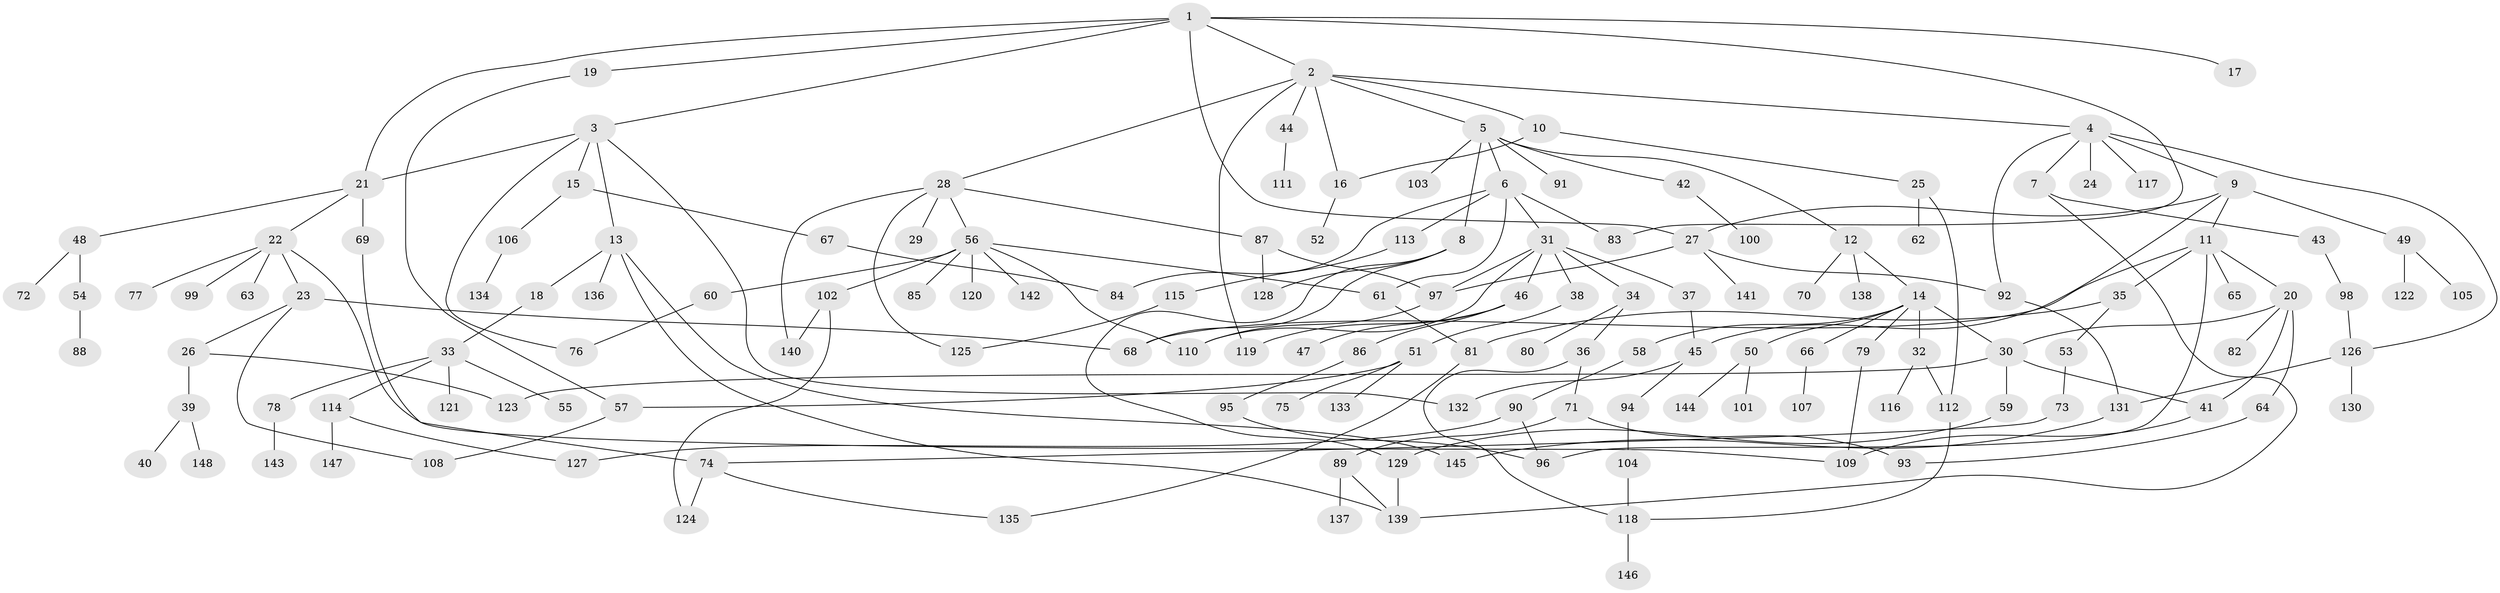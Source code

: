 // Generated by graph-tools (version 1.1) at 2025/10/02/27/25 16:10:53]
// undirected, 148 vertices, 192 edges
graph export_dot {
graph [start="1"]
  node [color=gray90,style=filled];
  1;
  2;
  3;
  4;
  5;
  6;
  7;
  8;
  9;
  10;
  11;
  12;
  13;
  14;
  15;
  16;
  17;
  18;
  19;
  20;
  21;
  22;
  23;
  24;
  25;
  26;
  27;
  28;
  29;
  30;
  31;
  32;
  33;
  34;
  35;
  36;
  37;
  38;
  39;
  40;
  41;
  42;
  43;
  44;
  45;
  46;
  47;
  48;
  49;
  50;
  51;
  52;
  53;
  54;
  55;
  56;
  57;
  58;
  59;
  60;
  61;
  62;
  63;
  64;
  65;
  66;
  67;
  68;
  69;
  70;
  71;
  72;
  73;
  74;
  75;
  76;
  77;
  78;
  79;
  80;
  81;
  82;
  83;
  84;
  85;
  86;
  87;
  88;
  89;
  90;
  91;
  92;
  93;
  94;
  95;
  96;
  97;
  98;
  99;
  100;
  101;
  102;
  103;
  104;
  105;
  106;
  107;
  108;
  109;
  110;
  111;
  112;
  113;
  114;
  115;
  116;
  117;
  118;
  119;
  120;
  121;
  122;
  123;
  124;
  125;
  126;
  127;
  128;
  129;
  130;
  131;
  132;
  133;
  134;
  135;
  136;
  137;
  138;
  139;
  140;
  141;
  142;
  143;
  144;
  145;
  146;
  147;
  148;
  1 -- 2;
  1 -- 3;
  1 -- 17;
  1 -- 19;
  1 -- 27;
  1 -- 83;
  1 -- 21;
  2 -- 4;
  2 -- 5;
  2 -- 10;
  2 -- 28;
  2 -- 44;
  2 -- 119;
  2 -- 16;
  3 -- 13;
  3 -- 15;
  3 -- 21;
  3 -- 132;
  3 -- 76;
  4 -- 7;
  4 -- 9;
  4 -- 24;
  4 -- 117;
  4 -- 126;
  4 -- 92;
  5 -- 6;
  5 -- 8;
  5 -- 12;
  5 -- 42;
  5 -- 91;
  5 -- 103;
  6 -- 31;
  6 -- 84;
  6 -- 113;
  6 -- 61;
  6 -- 83;
  7 -- 43;
  7 -- 139;
  8 -- 129;
  8 -- 128;
  8 -- 68;
  9 -- 11;
  9 -- 49;
  9 -- 27;
  9 -- 45;
  10 -- 16;
  10 -- 25;
  11 -- 20;
  11 -- 35;
  11 -- 65;
  11 -- 68;
  11 -- 96;
  12 -- 14;
  12 -- 70;
  12 -- 138;
  13 -- 18;
  13 -- 136;
  13 -- 139;
  13 -- 145;
  14 -- 32;
  14 -- 50;
  14 -- 58;
  14 -- 66;
  14 -- 79;
  14 -- 30;
  15 -- 67;
  15 -- 106;
  16 -- 52;
  18 -- 33;
  19 -- 57;
  20 -- 30;
  20 -- 41;
  20 -- 64;
  20 -- 82;
  21 -- 22;
  21 -- 48;
  21 -- 69;
  22 -- 23;
  22 -- 63;
  22 -- 77;
  22 -- 99;
  22 -- 109;
  23 -- 26;
  23 -- 108;
  23 -- 68;
  25 -- 62;
  25 -- 112;
  26 -- 39;
  26 -- 123;
  27 -- 92;
  27 -- 141;
  27 -- 97;
  28 -- 29;
  28 -- 56;
  28 -- 87;
  28 -- 140;
  28 -- 125;
  30 -- 59;
  30 -- 41;
  30 -- 123;
  31 -- 34;
  31 -- 37;
  31 -- 38;
  31 -- 46;
  31 -- 110;
  31 -- 97;
  32 -- 112;
  32 -- 116;
  33 -- 55;
  33 -- 78;
  33 -- 114;
  33 -- 121;
  34 -- 36;
  34 -- 80;
  35 -- 53;
  35 -- 81;
  36 -- 71;
  36 -- 118;
  37 -- 45;
  38 -- 51;
  39 -- 40;
  39 -- 148;
  41 -- 109;
  42 -- 100;
  43 -- 98;
  44 -- 111;
  45 -- 94;
  45 -- 132;
  46 -- 47;
  46 -- 86;
  46 -- 119;
  48 -- 54;
  48 -- 72;
  49 -- 105;
  49 -- 122;
  50 -- 101;
  50 -- 144;
  51 -- 57;
  51 -- 75;
  51 -- 133;
  53 -- 73;
  54 -- 88;
  56 -- 60;
  56 -- 61;
  56 -- 85;
  56 -- 102;
  56 -- 110;
  56 -- 120;
  56 -- 142;
  57 -- 108;
  58 -- 90;
  59 -- 129;
  60 -- 76;
  61 -- 81;
  64 -- 93;
  66 -- 107;
  67 -- 84;
  69 -- 74;
  71 -- 89;
  71 -- 93;
  73 -- 74;
  74 -- 124;
  74 -- 135;
  78 -- 143;
  79 -- 109;
  81 -- 135;
  86 -- 95;
  87 -- 97;
  87 -- 128;
  89 -- 137;
  89 -- 139;
  90 -- 96;
  90 -- 127;
  92 -- 131;
  94 -- 104;
  95 -- 96;
  97 -- 110;
  98 -- 126;
  102 -- 124;
  102 -- 140;
  104 -- 118;
  106 -- 134;
  112 -- 118;
  113 -- 115;
  114 -- 127;
  114 -- 147;
  115 -- 125;
  118 -- 146;
  126 -- 130;
  126 -- 131;
  129 -- 139;
  131 -- 145;
}
